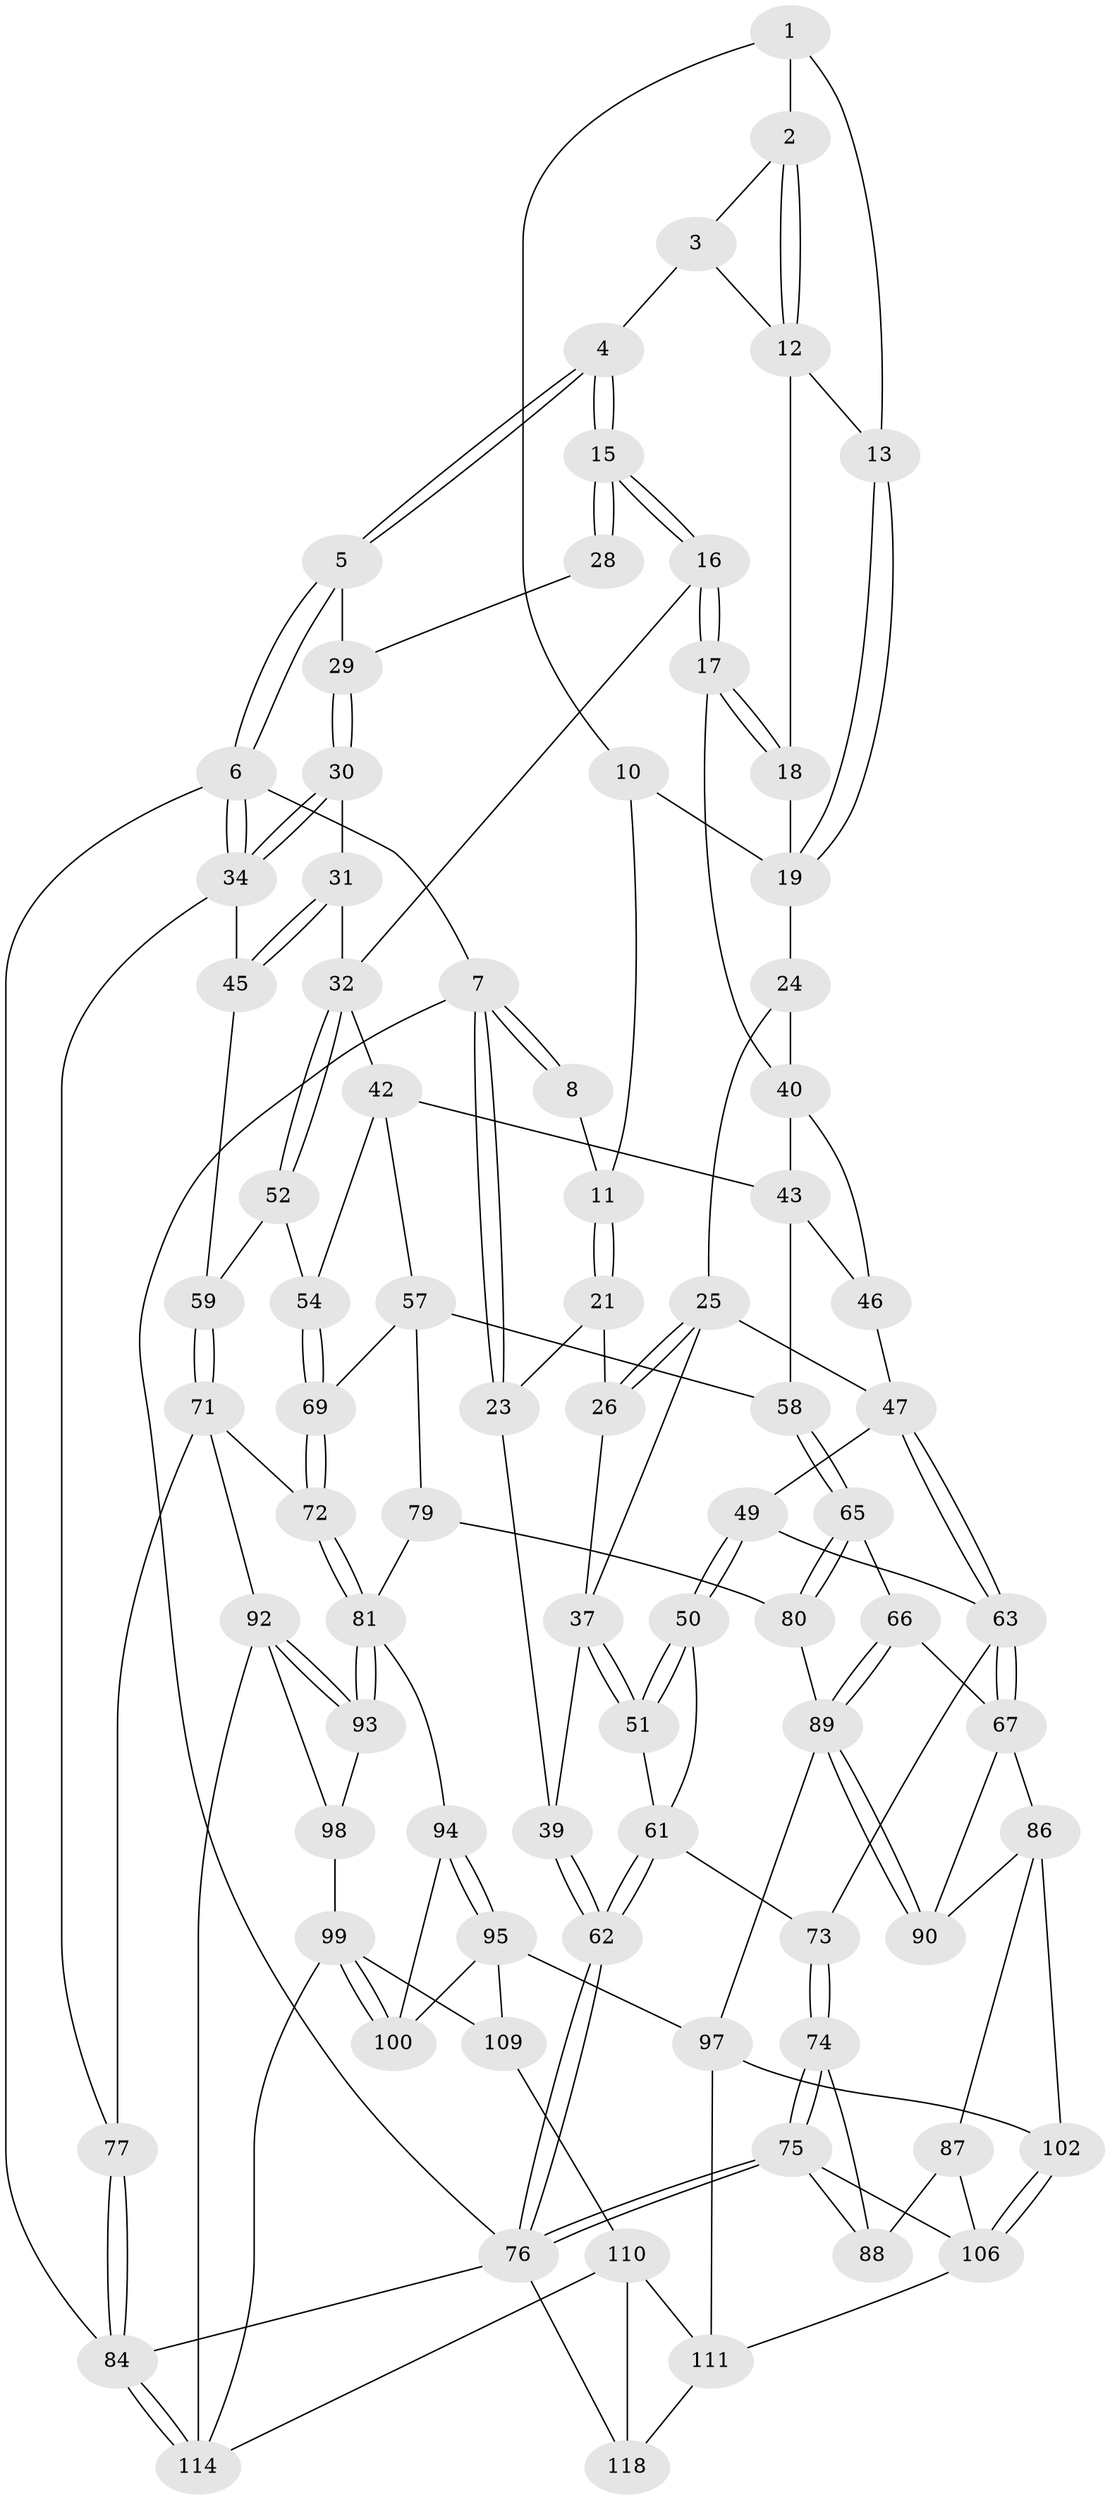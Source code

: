 // original degree distribution, {3: 0.03389830508474576, 4: 0.22033898305084745, 5: 0.5084745762711864, 6: 0.23728813559322035}
// Generated by graph-tools (version 1.1) at 2025/11/02/27/25 16:11:58]
// undirected, 82 vertices, 182 edges
graph export_dot {
graph [start="1"]
  node [color=gray90,style=filled];
  1 [pos="+0.4329103925609609+0",super="+9"];
  2 [pos="+0.6517078624071818+0"];
  3 [pos="+0.6871282228742872+0"];
  4 [pos="+0.9795380218921375+0"];
  5 [pos="+1+0",super="+27"];
  6 [pos="+1+0"];
  7 [pos="+0+0"];
  8 [pos="+0.14301499939844284+0"];
  10 [pos="+0.21567259356639384+0.1196665923015541"];
  11 [pos="+0.20339381757293923+0.11279720334008876"];
  12 [pos="+0.5341784823703621+0.13002671359287332",super="+14"];
  13 [pos="+0.45206416297557117+0.09076784877745316"];
  15 [pos="+0.7229888332037462+0.1819517103462363"];
  16 [pos="+0.653421690820828+0.23745319346502788"];
  17 [pos="+0.6437337086755691+0.2322592046977082"];
  18 [pos="+0.6373593481978599+0.22614181828317861"];
  19 [pos="+0.3498058949047295+0.2526089758369787",super="+20"];
  21 [pos="+0.11052431580228374+0.14688499194930552",super="+22"];
  23 [pos="+0+0"];
  24 [pos="+0.3169434727381614+0.28199686865575563"];
  25 [pos="+0.16251319688595992+0.3171607025652961",super="+36"];
  26 [pos="+0.10558106658002957+0.24572703259459458",super="+35"];
  28 [pos="+0.8162082379606579+0.19099285582693493"];
  29 [pos="+0.8920595678597333+0.22092987083076313"];
  30 [pos="+0.9120847441188603+0.31038468342757025"];
  31 [pos="+0.8975792377077152+0.31976811441556063"];
  32 [pos="+0.7632833729678348+0.3614601715615557",super="+33"];
  34 [pos="+1+0.3482902807863301",super="+44"];
  37 [pos="+0.01766793082014791+0.4205315743008118",super="+38"];
  39 [pos="+0+0.4253360777817295"];
  40 [pos="+0.4612729426174376+0.34157898024685746",super="+41"];
  42 [pos="+0.6717675264440743+0.2883276993296897",super="+55"];
  43 [pos="+0.5110343410061087+0.4078700237129916",super="+56"];
  45 [pos="+0.9240540465134286+0.5268290354972616"];
  46 [pos="+0.3285760031202974+0.4234071071105135"];
  47 [pos="+0.3155837554708281+0.4404994396048725",super="+48"];
  49 [pos="+0.21699674170453548+0.5617565653314092"];
  50 [pos="+0.19634682383674162+0.5526455516997064"];
  51 [pos="+0.06945307283626895+0.474130175103909"];
  52 [pos="+0.7659624549604163+0.3779428904984762",super="+53"];
  54 [pos="+0.7240686501550938+0.5181084054344421"];
  57 [pos="+0.5450625441768016+0.5225840259624526",super="+70"];
  58 [pos="+0.51696650403563+0.5233099971034979"];
  59 [pos="+0.923892996051352+0.5269145324388045",super="+60"];
  61 [pos="+0.04943492152498665+0.5753362484797844",super="+68"];
  62 [pos="+0+0.6133595523336016"];
  63 [pos="+0.242316862443497+0.5735208704041465",super="+64"];
  65 [pos="+0.5073317359592784+0.5404710951075616"];
  66 [pos="+0.3939239831506104+0.6549959673191744"];
  67 [pos="+0.28673212364486433+0.624944645897962",super="+85"];
  69 [pos="+0.6964586547636369+0.5829101829380565"];
  71 [pos="+0.8700235957978422+0.6515660290869661",super="+78"];
  72 [pos="+0.8255648090511997+0.6573995767441185"];
  73 [pos="+0.06561452171298865+0.7152453480317105"];
  74 [pos="+0.04044566324308919+0.7461358495000139"];
  75 [pos="+0+0.8635617970197371",super="+107"];
  76 [pos="+0+0.8742624154873258",super="+83"];
  77 [pos="+1+0.8187563383437348"];
  79 [pos="+0.6220305846724586+0.7135661541544398"];
  80 [pos="+0.5594078531637587+0.7086287400237217"];
  81 [pos="+0.7472502883222175+0.7861683662212049",super="+82"];
  84 [pos="+1+1"];
  86 [pos="+0.20765174788140286+0.7936070560063122",super="+103"];
  87 [pos="+0.20691260972486483+0.7940403414705592",super="+104"];
  88 [pos="+0.2026591102818972+0.7940753425665505",super="+105"];
  89 [pos="+0.40206002552696435+0.6687836556550171",super="+91"];
  90 [pos="+0.3508139737781692+0.8233939709332064"];
  92 [pos="+0.8612022972822151+0.8671970076120035",super="+113"];
  93 [pos="+0.7591519504865062+0.8388471694440702"];
  94 [pos="+0.6259742773223854+0.7353159629580845"];
  95 [pos="+0.5781285018311147+0.8441694574179579",super="+96"];
  97 [pos="+0.47866697177489415+0.8233358769134403",super="+101"];
  98 [pos="+0.7292311056125956+0.8713586750486302"];
  99 [pos="+0.7175396526100117+0.8800871749752115",super="+108"];
  100 [pos="+0.6599874844528788+0.8554338797347649"];
  102 [pos="+0.36683240035396336+0.8843648235925061"];
  106 [pos="+0.2965514471656479+1",super="+112"];
  109 [pos="+0.5674865935421143+0.9082580552918947"];
  110 [pos="+0.5205746795421249+0.9510274817126785",super="+117"];
  111 [pos="+0.49271745925449173+0.9489333654477096",super="+116"];
  114 [pos="+0.949046424585214+1",super="+115"];
  118 [pos="+0.3035586579342259+1"];
  1 -- 2;
  1 -- 10;
  1 -- 13;
  2 -- 3;
  2 -- 12;
  2 -- 12;
  3 -- 4;
  3 -- 12;
  4 -- 5;
  4 -- 5;
  4 -- 15;
  4 -- 15;
  5 -- 6;
  5 -- 6;
  5 -- 29;
  6 -- 7;
  6 -- 34;
  6 -- 34;
  6 -- 84;
  7 -- 8;
  7 -- 8;
  7 -- 23;
  7 -- 23;
  7 -- 76;
  8 -- 11;
  10 -- 11;
  10 -- 19;
  11 -- 21;
  11 -- 21;
  12 -- 13;
  12 -- 18;
  13 -- 19;
  13 -- 19;
  15 -- 16;
  15 -- 16;
  15 -- 28;
  15 -- 28;
  16 -- 17;
  16 -- 17;
  16 -- 32;
  17 -- 18;
  17 -- 18;
  17 -- 40;
  18 -- 19;
  19 -- 24;
  21 -- 26 [weight=2];
  21 -- 23;
  23 -- 39;
  24 -- 25;
  24 -- 40;
  25 -- 26;
  25 -- 26;
  25 -- 37;
  25 -- 47;
  26 -- 37;
  28 -- 29;
  29 -- 30;
  29 -- 30;
  30 -- 31;
  30 -- 34;
  30 -- 34;
  31 -- 32;
  31 -- 45;
  31 -- 45;
  32 -- 52;
  32 -- 52;
  32 -- 42;
  34 -- 45;
  34 -- 77;
  37 -- 51;
  37 -- 51;
  37 -- 39;
  39 -- 62;
  39 -- 62;
  40 -- 43;
  40 -- 46;
  42 -- 43;
  42 -- 57;
  42 -- 54;
  43 -- 58;
  43 -- 46;
  45 -- 59;
  46 -- 47;
  47 -- 63;
  47 -- 63;
  47 -- 49;
  49 -- 50;
  49 -- 50;
  49 -- 63;
  50 -- 51;
  50 -- 51;
  50 -- 61;
  51 -- 61;
  52 -- 54;
  52 -- 59 [weight=2];
  54 -- 69;
  54 -- 69;
  57 -- 58;
  57 -- 69;
  57 -- 79;
  58 -- 65;
  58 -- 65;
  59 -- 71;
  59 -- 71;
  61 -- 62;
  61 -- 62;
  61 -- 73;
  62 -- 76;
  62 -- 76;
  63 -- 67;
  63 -- 67;
  63 -- 73;
  65 -- 66;
  65 -- 80;
  65 -- 80;
  66 -- 67;
  66 -- 89;
  66 -- 89;
  67 -- 90;
  67 -- 86;
  69 -- 72;
  69 -- 72;
  71 -- 72;
  71 -- 92;
  71 -- 77;
  72 -- 81;
  72 -- 81;
  73 -- 74;
  73 -- 74;
  74 -- 75;
  74 -- 75;
  74 -- 88;
  75 -- 76;
  75 -- 76;
  75 -- 88;
  75 -- 106;
  76 -- 84;
  76 -- 118;
  77 -- 84;
  77 -- 84;
  79 -- 80;
  79 -- 81;
  80 -- 89;
  81 -- 93;
  81 -- 93;
  81 -- 94;
  84 -- 114;
  84 -- 114;
  86 -- 87;
  86 -- 102;
  86 -- 90;
  87 -- 88 [weight=2];
  87 -- 106;
  89 -- 90;
  89 -- 90;
  89 -- 97;
  92 -- 93;
  92 -- 93;
  92 -- 98;
  92 -- 114;
  93 -- 98;
  94 -- 95;
  94 -- 95;
  94 -- 100;
  95 -- 100;
  95 -- 97;
  95 -- 109;
  97 -- 102;
  97 -- 111;
  98 -- 99;
  99 -- 100;
  99 -- 100;
  99 -- 109;
  99 -- 114;
  102 -- 106;
  102 -- 106;
  106 -- 111;
  109 -- 110;
  110 -- 111;
  110 -- 118;
  110 -- 114;
  111 -- 118;
}
